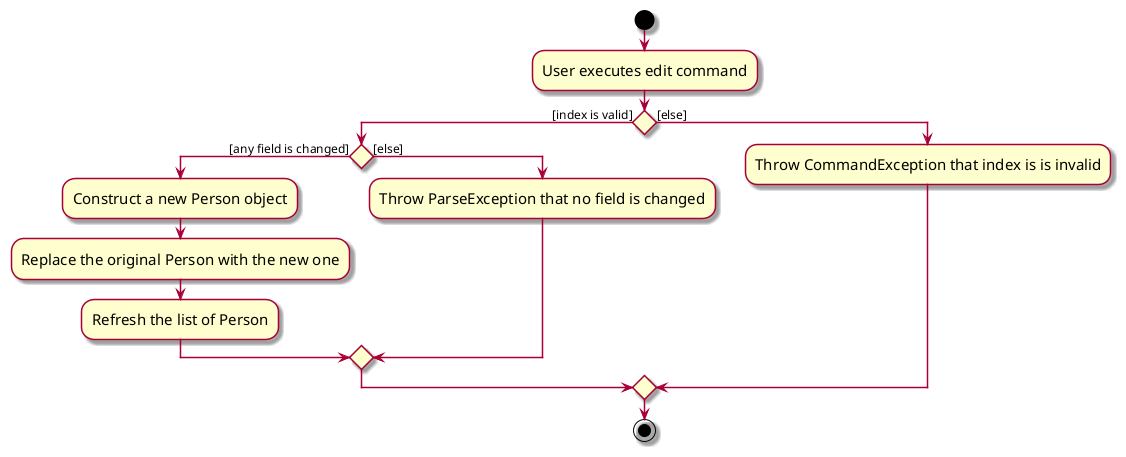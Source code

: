 @startuml
skin rose
skinparam ActivityFontSize 15
skinparam ArrowFontSize 12
start
:User executes edit command;

'Since the beta syntax does not support placing the condition outside the
'diamond we place it as the true branch instead.

if () then ([index is valid])
    if () then ([any field is changed])
        :Construct a new Person object;
        :Replace the original Person with the new one;
        :Refresh the list of Person;
    else ([else])
        :Throw ParseException that no field is changed;
    endif
else ([else])
    :Throw CommandException that index is is invalid;
endif
stop
@enduml